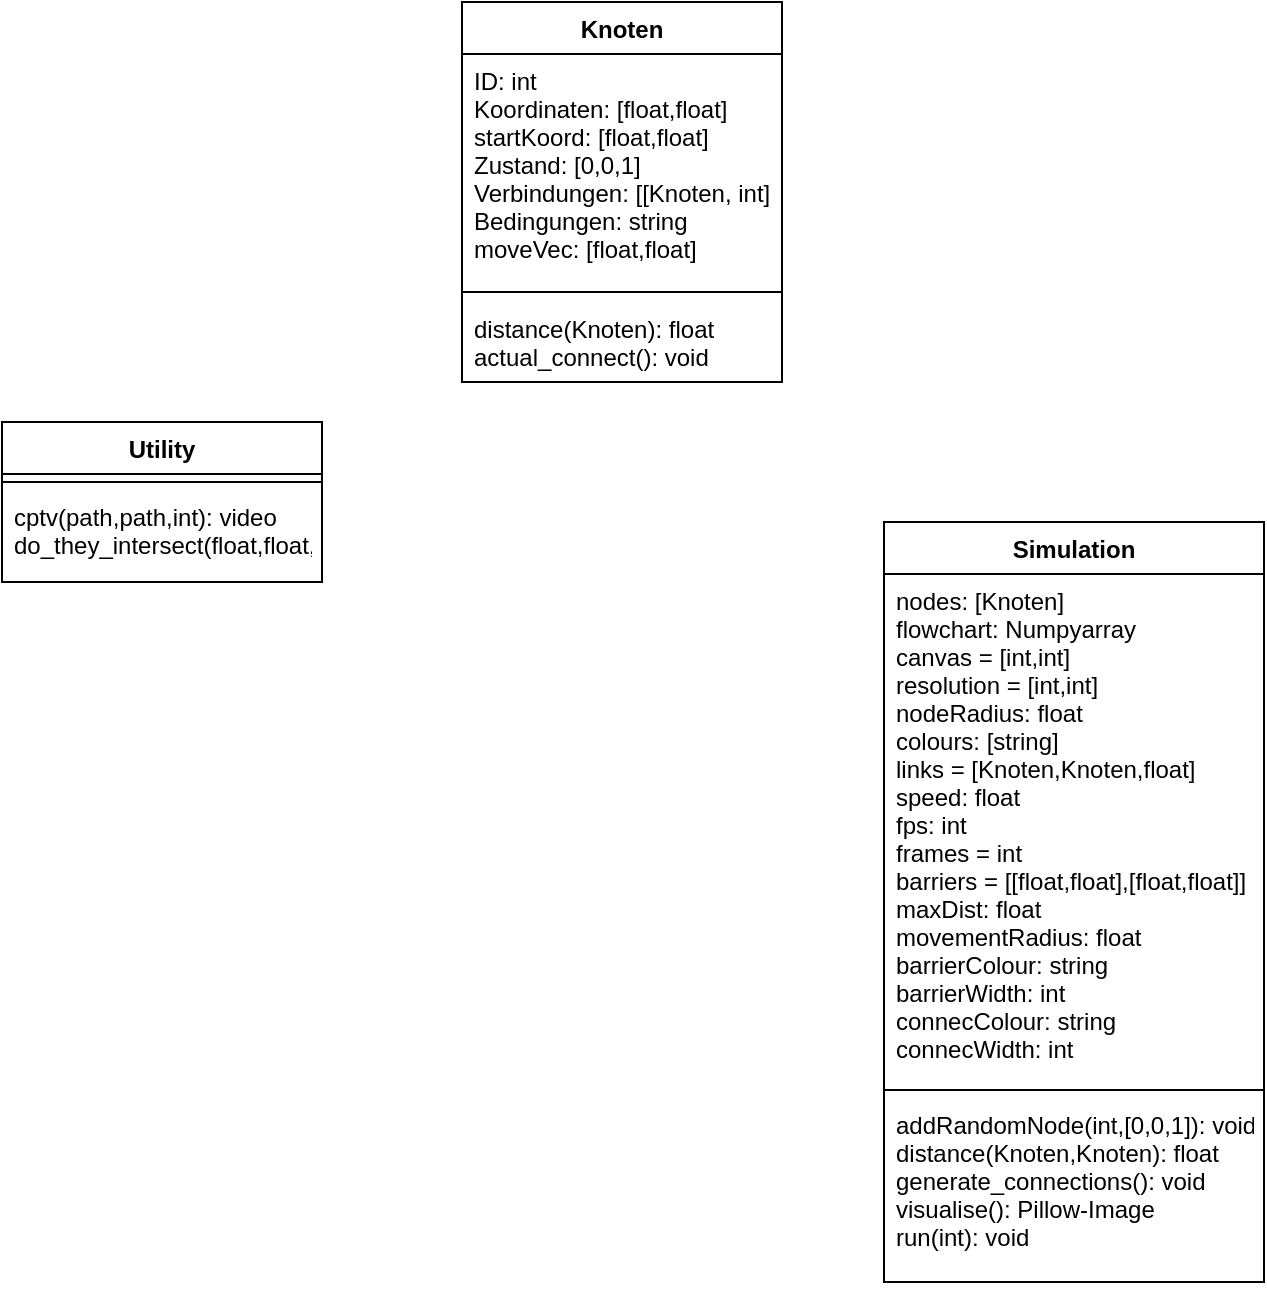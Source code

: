 <mxfile version="14.2.7" type="github">
  <diagram id="C5RBs43oDa-KdzZeNtuy" name="Page-1">
    <mxGraphModel dx="1147" dy="682" grid="1" gridSize="10" guides="1" tooltips="1" connect="1" arrows="1" fold="1" page="1" pageScale="1" pageWidth="827" pageHeight="1169" math="0" shadow="0">
      <root>
        <mxCell id="WIyWlLk6GJQsqaUBKTNV-0" />
        <mxCell id="WIyWlLk6GJQsqaUBKTNV-1" parent="WIyWlLk6GJQsqaUBKTNV-0" />
        <mxCell id="thmgi7zNe5c0mxrhxPMU-1" value="Knoten" style="swimlane;fontStyle=1;align=center;verticalAlign=top;childLayout=stackLayout;horizontal=1;startSize=26;horizontalStack=0;resizeParent=1;resizeParentMax=0;resizeLast=0;collapsible=1;marginBottom=0;" vertex="1" parent="WIyWlLk6GJQsqaUBKTNV-1">
          <mxGeometry x="340" y="200" width="160" height="190" as="geometry" />
        </mxCell>
        <mxCell id="thmgi7zNe5c0mxrhxPMU-2" value="ID: int&#xa;Koordinaten: [float,float]&#xa;startKoord: [float,float]&#xa;Zustand: [0,0,1]&#xa;Verbindungen: [[Knoten, int], etc.]&#xa;Bedingungen: string&#xa;moveVec: [float,float]" style="text;strokeColor=none;fillColor=none;align=left;verticalAlign=top;spacingLeft=4;spacingRight=4;overflow=hidden;rotatable=0;points=[[0,0.5],[1,0.5]];portConstraint=eastwest;" vertex="1" parent="thmgi7zNe5c0mxrhxPMU-1">
          <mxGeometry y="26" width="160" height="114" as="geometry" />
        </mxCell>
        <mxCell id="thmgi7zNe5c0mxrhxPMU-3" value="" style="line;strokeWidth=1;fillColor=none;align=left;verticalAlign=middle;spacingTop=-1;spacingLeft=3;spacingRight=3;rotatable=0;labelPosition=right;points=[];portConstraint=eastwest;" vertex="1" parent="thmgi7zNe5c0mxrhxPMU-1">
          <mxGeometry y="140" width="160" height="10" as="geometry" />
        </mxCell>
        <mxCell id="thmgi7zNe5c0mxrhxPMU-4" value="distance(Knoten): float&#xa;actual_connect(): void" style="text;strokeColor=none;fillColor=none;align=left;verticalAlign=top;spacingLeft=4;spacingRight=4;overflow=hidden;rotatable=0;points=[[0,0.5],[1,0.5]];portConstraint=eastwest;" vertex="1" parent="thmgi7zNe5c0mxrhxPMU-1">
          <mxGeometry y="150" width="160" height="40" as="geometry" />
        </mxCell>
        <mxCell id="thmgi7zNe5c0mxrhxPMU-6" value="Utility" style="swimlane;fontStyle=1;align=center;verticalAlign=top;childLayout=stackLayout;horizontal=1;startSize=26;horizontalStack=0;resizeParent=1;resizeParentMax=0;resizeLast=0;collapsible=1;marginBottom=0;" vertex="1" parent="WIyWlLk6GJQsqaUBKTNV-1">
          <mxGeometry x="110" y="410" width="160" height="80" as="geometry" />
        </mxCell>
        <mxCell id="thmgi7zNe5c0mxrhxPMU-8" value="" style="line;strokeWidth=1;fillColor=none;align=left;verticalAlign=middle;spacingTop=-1;spacingLeft=3;spacingRight=3;rotatable=0;labelPosition=right;points=[];portConstraint=eastwest;" vertex="1" parent="thmgi7zNe5c0mxrhxPMU-6">
          <mxGeometry y="26" width="160" height="8" as="geometry" />
        </mxCell>
        <mxCell id="thmgi7zNe5c0mxrhxPMU-9" value="cptv(path,path,int): video&#xa;do_they_intersect(float,float,float,float): bool" style="text;strokeColor=none;fillColor=none;align=left;verticalAlign=top;spacingLeft=4;spacingRight=4;overflow=hidden;rotatable=0;points=[[0,0.5],[1,0.5]];portConstraint=eastwest;" vertex="1" parent="thmgi7zNe5c0mxrhxPMU-6">
          <mxGeometry y="34" width="160" height="46" as="geometry" />
        </mxCell>
        <mxCell id="thmgi7zNe5c0mxrhxPMU-10" value="Simulation" style="swimlane;fontStyle=1;align=center;verticalAlign=top;childLayout=stackLayout;horizontal=1;startSize=26;horizontalStack=0;resizeParent=1;resizeParentMax=0;resizeLast=0;collapsible=1;marginBottom=0;" vertex="1" parent="WIyWlLk6GJQsqaUBKTNV-1">
          <mxGeometry x="551" y="460" width="190" height="380" as="geometry" />
        </mxCell>
        <mxCell id="thmgi7zNe5c0mxrhxPMU-11" value="nodes: [Knoten]&#xa;flowchart: Numpyarray&#xa;canvas = [int,int]&#xa;resolution = [int,int]&#xa;nodeRadius: float&#xa;colours: [string]&#xa;links = [Knoten,Knoten,float]&#xa;speed: float&#xa;fps: int&#xa;frames = int&#xa;barriers = [[float,float],[float,float]]&#xa;maxDist: float&#xa;movementRadius: float&#xa;barrierColour: string&#xa;barrierWidth: int&#xa;connecColour: string&#xa;connecWidth: int" style="text;strokeColor=none;fillColor=none;align=left;verticalAlign=top;spacingLeft=4;spacingRight=4;overflow=hidden;rotatable=0;points=[[0,0.5],[1,0.5]];portConstraint=eastwest;" vertex="1" parent="thmgi7zNe5c0mxrhxPMU-10">
          <mxGeometry y="26" width="190" height="254" as="geometry" />
        </mxCell>
        <mxCell id="thmgi7zNe5c0mxrhxPMU-12" value="" style="line;strokeWidth=1;fillColor=none;align=left;verticalAlign=middle;spacingTop=-1;spacingLeft=3;spacingRight=3;rotatable=0;labelPosition=right;points=[];portConstraint=eastwest;" vertex="1" parent="thmgi7zNe5c0mxrhxPMU-10">
          <mxGeometry y="280" width="190" height="8" as="geometry" />
        </mxCell>
        <mxCell id="thmgi7zNe5c0mxrhxPMU-13" value="addRandomNode(int,[0,0,1]): void&#xa;distance(Knoten,Knoten): float&#xa;generate_connections(): void&#xa;visualise(): Pillow-Image&#xa;run(int): void" style="text;strokeColor=none;fillColor=none;align=left;verticalAlign=top;spacingLeft=4;spacingRight=4;overflow=hidden;rotatable=0;points=[[0,0.5],[1,0.5]];portConstraint=eastwest;" vertex="1" parent="thmgi7zNe5c0mxrhxPMU-10">
          <mxGeometry y="288" width="190" height="92" as="geometry" />
        </mxCell>
      </root>
    </mxGraphModel>
  </diagram>
</mxfile>
